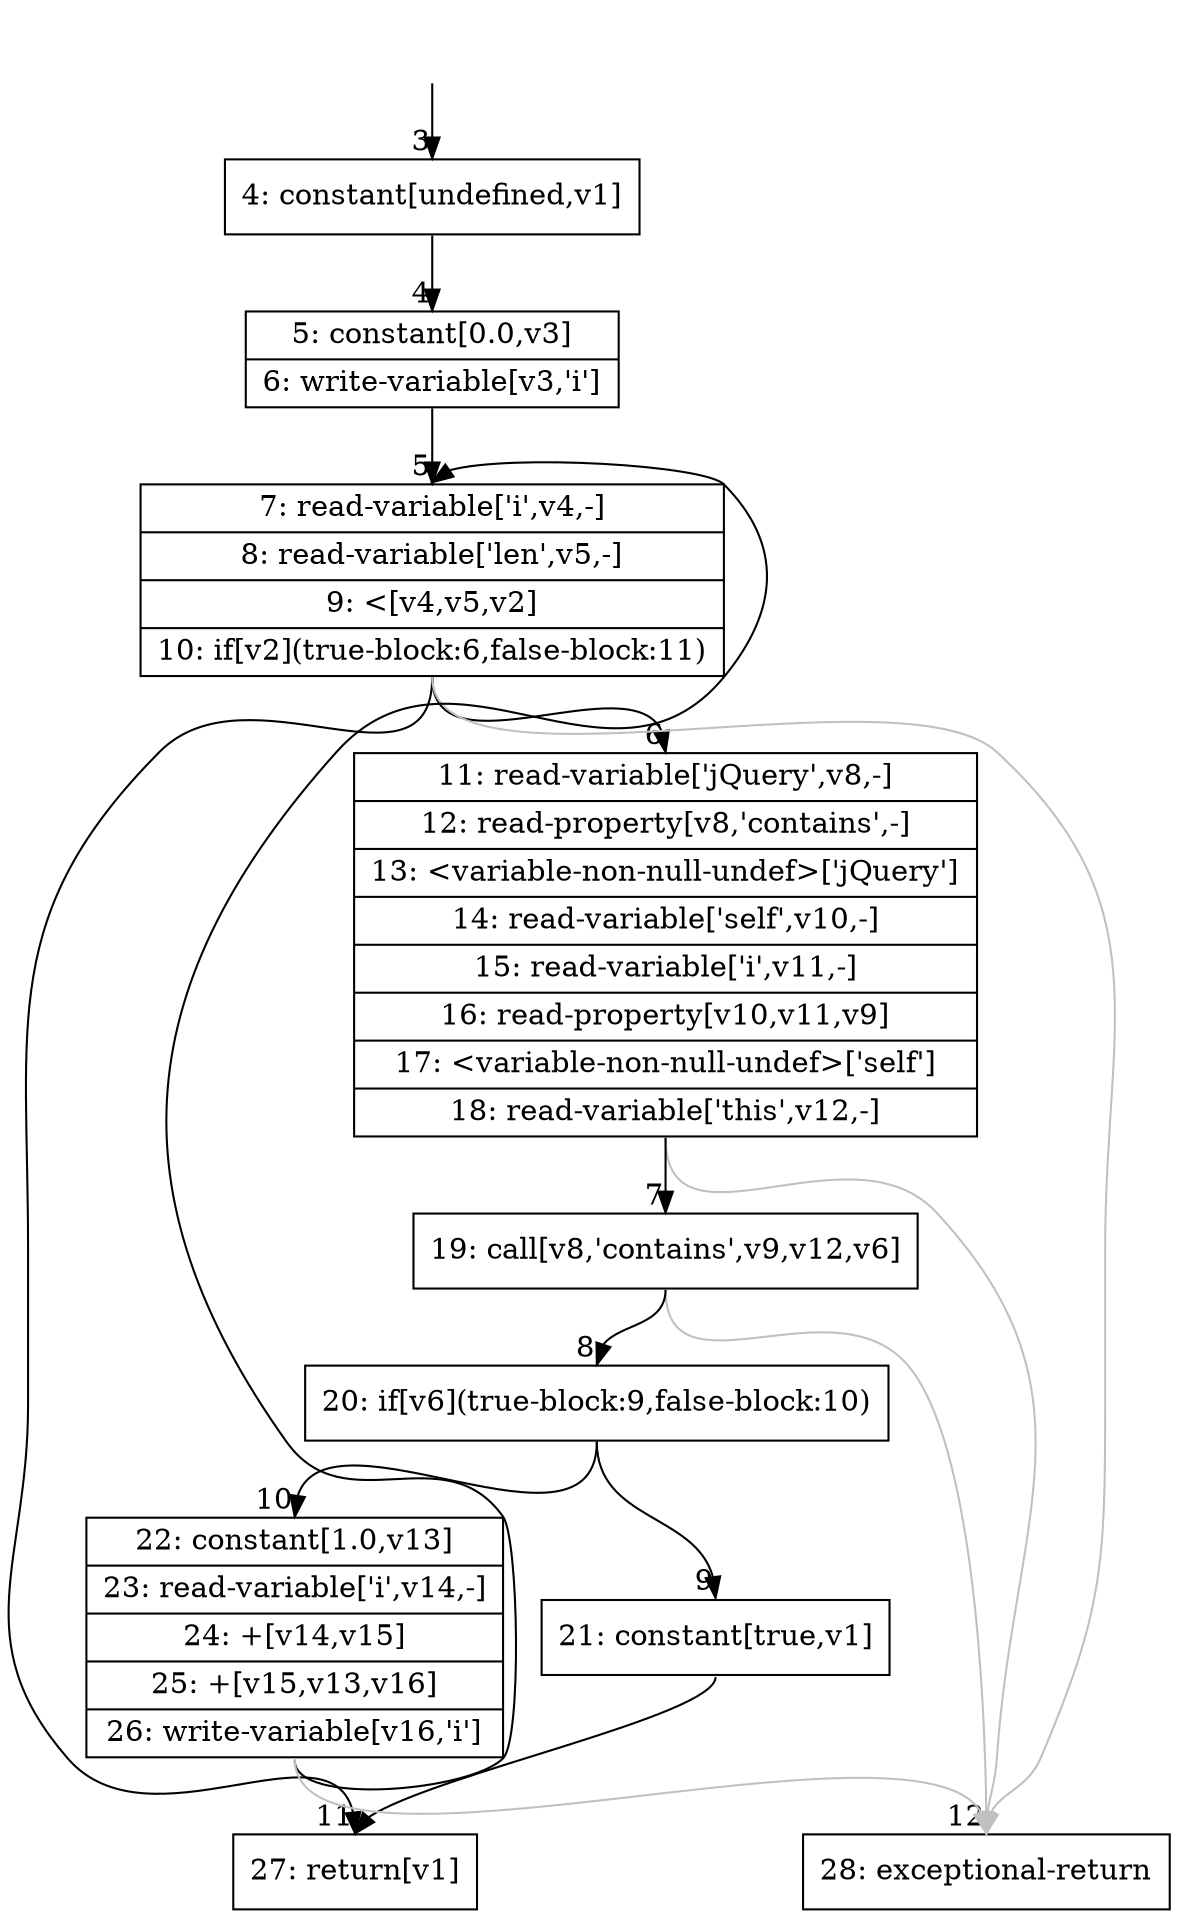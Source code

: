 digraph {
rankdir="TD"
BB_entry2[shape=none,label=""];
BB_entry2 -> BB3 [tailport=s, headport=n, headlabel="    3"]
BB3 [shape=record label="{4: constant[undefined,v1]}" ] 
BB3 -> BB4 [tailport=s, headport=n, headlabel="      4"]
BB4 [shape=record label="{5: constant[0.0,v3]|6: write-variable[v3,'i']}" ] 
BB4 -> BB5 [tailport=s, headport=n, headlabel="      5"]
BB5 [shape=record label="{7: read-variable['i',v4,-]|8: read-variable['len',v5,-]|9: \<[v4,v5,v2]|10: if[v2](true-block:6,false-block:11)}" ] 
BB5 -> BB6 [tailport=s, headport=n, headlabel="      6"]
BB5 -> BB11 [tailport=s, headport=n, headlabel="      11"]
BB5 -> BB12 [tailport=s, headport=n, color=gray, headlabel="      12"]
BB6 [shape=record label="{11: read-variable['jQuery',v8,-]|12: read-property[v8,'contains',-]|13: \<variable-non-null-undef\>['jQuery']|14: read-variable['self',v10,-]|15: read-variable['i',v11,-]|16: read-property[v10,v11,v9]|17: \<variable-non-null-undef\>['self']|18: read-variable['this',v12,-]}" ] 
BB6 -> BB7 [tailport=s, headport=n, headlabel="      7"]
BB6 -> BB12 [tailport=s, headport=n, color=gray]
BB7 [shape=record label="{19: call[v8,'contains',v9,v12,v6]}" ] 
BB7 -> BB8 [tailport=s, headport=n, headlabel="      8"]
BB7 -> BB12 [tailport=s, headport=n, color=gray]
BB8 [shape=record label="{20: if[v6](true-block:9,false-block:10)}" ] 
BB8 -> BB9 [tailport=s, headport=n, headlabel="      9"]
BB8 -> BB10 [tailport=s, headport=n, headlabel="      10"]
BB9 [shape=record label="{21: constant[true,v1]}" ] 
BB9 -> BB11 [tailport=s, headport=n]
BB10 [shape=record label="{22: constant[1.0,v13]|23: read-variable['i',v14,-]|24: +[v14,v15]|25: +[v15,v13,v16]|26: write-variable[v16,'i']}" ] 
BB10 -> BB5 [tailport=s, headport=n]
BB10 -> BB12 [tailport=s, headport=n, color=gray]
BB11 [shape=record label="{27: return[v1]}" ] 
BB12 [shape=record label="{28: exceptional-return}" ] 
}
